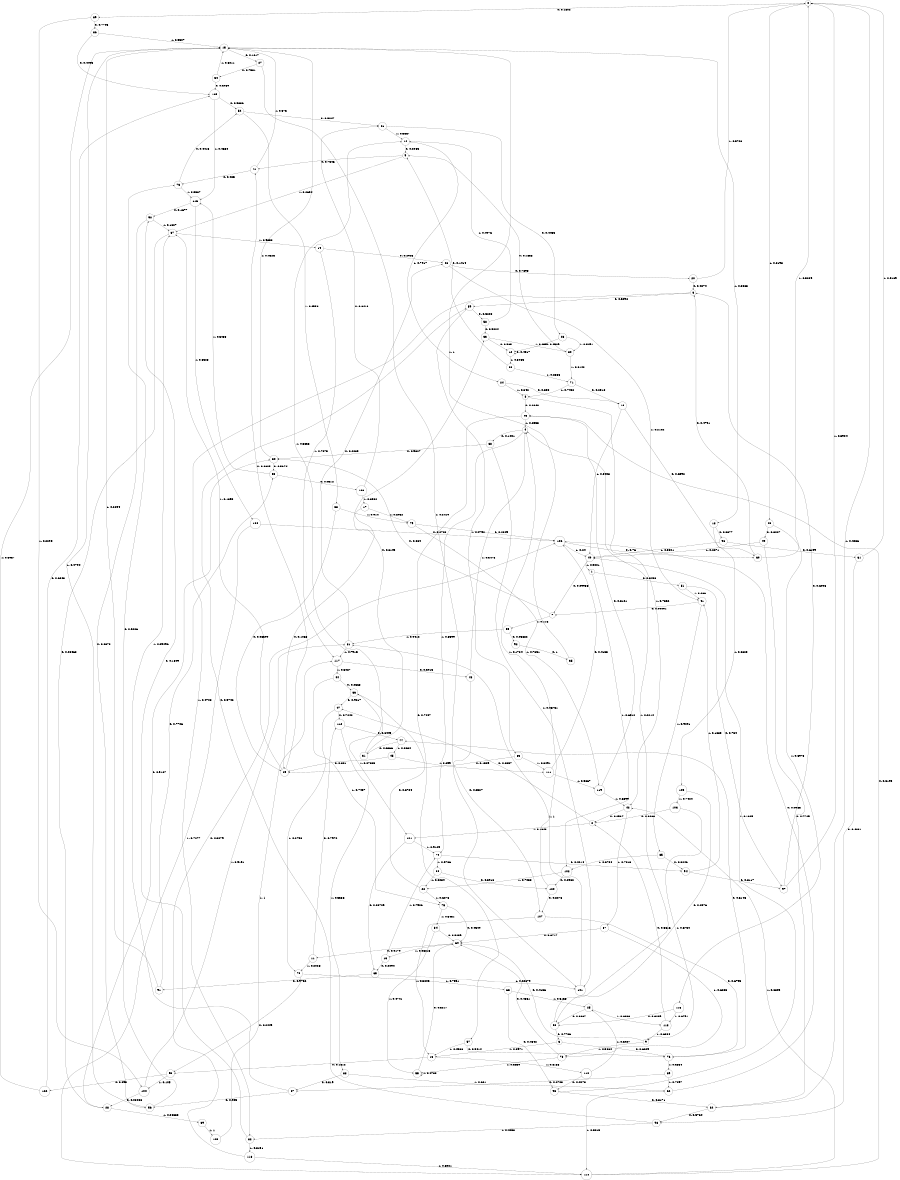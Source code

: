 digraph "ch35randomL8" {
size = "6,8.5";
ratio = "fill";
node [shape = circle];
node [fontsize = 24];
edge [fontsize = 24];
0 -> 89 [label = "0: 0.1802   "];
0 -> 43 [label = "1: 0.8198   "];
1 -> 51 [label = "0: 0.3488   "];
1 -> 102 [label = "1: 0.6512   "];
2 -> 47 [label = "0: 0.8357   "];
2 -> 121 [label = "1: 0.1643   "];
3 -> 76 [label = "0: 0.6029   "];
3 -> 16 [label = "1: 0.3971   "];
4 -> 68 [label = "0: 0.1401   "];
4 -> 74 [label = "1: 0.8599   "];
5 -> 72 [label = "0: 0.7346   "];
5 -> 37 [label = "1: 0.2654   "];
6 -> 59 [label = "0: 0.5292   "];
6 -> 82 [label = "1: 0.4708   "];
7 -> 30 [label = "0: 0.884    "];
7 -> 99 [label = "1: 0.116    "];
8 -> 46 [label = "0: 0.2648   "];
8 -> 42 [label = "1: 0.7352   "];
9 -> 64 [label = "0: 0.4136   "];
9 -> 78 [label = "1: 0.5864   "];
10 -> 60 [label = "0: 0.6592   "];
10 -> 40 [label = "1: 0.3408   "];
11 -> 112 [label = "0: 0.7972   "];
11 -> 70 [label = "1: 0.2028   "];
12 -> 12 [label = "0: 0.4517   "];
12 -> 36 [label = "1: 0.5483   "];
13 -> 65 [label = "0: 0.2094   "];
13 -> 74 [label = "1: 0.7906   "];
14 -> 5 [label = "0: 0.2083   "];
14 -> 24 [label = "1: 0.7917   "];
15 -> 27 [label = "0: 0.1617   "];
15 -> 18 [label = "1: 0.8383   "];
16 -> 95 [label = "0: 0.1812   "];
16 -> 110 [label = "1: 0.8188   "];
17 -> 29 [label = "0: 0.1068   "];
17 -> 79 [label = "1: 0.8932   "];
18 -> 96 [label = "0: 0.3377   "];
18 -> 105 [label = "1: 0.6623   "];
19 -> 26 [label = "0: 0.2925   "];
19 -> 117 [label = "1: 0.7075   "];
20 -> 6 [label = "0: 0.4274   "];
20 -> 0 [label = "1: 0.5726   "];
21 -> 23 [label = "0: 0.4433   "];
21 -> 14 [label = "1: 0.5567   "];
22 -> 66 [label = "0: 0.3724   "];
22 -> 75 [label = "1: 0.6276   "];
23 -> 12 [label = "0: 0.4509   "];
23 -> 80 [label = "1: 0.5491   "];
24 -> 10 [label = "0: 0.358    "];
24 -> 8 [label = "1: 0.642    "];
25 -> 50 [label = "0: 0.3667   "];
25 -> 113 [label = "1: 0.6333   "];
26 -> 20 [label = "0: 0.7898   "];
26 -> 41 [label = "1: 0.2102   "];
27 -> 54 [label = "0: 0.7581   "];
27 -> 101 [label = "1: 0.2419   "];
28 -> 30 [label = "0: 0.9167   "];
28 -> 39 [label = "1: 0.08333  "];
29 -> 72 [label = "0: 0.8605   "];
29 -> 37 [label = "1: 0.1395   "];
30 -> 53 [label = "0: 0.5674   "];
30 -> 15 [label = "1: 0.4326   "];
31 -> 33 [label = "0: 0.6145   "];
31 -> 14 [label = "1: 0.3855   "];
32 -> 98 [label = "0: 0.5764   "];
32 -> 0 [label = "1: 0.4236   "];
33 -> 12 [label = "0: 0.565    "];
33 -> 80 [label = "1: 0.435    "];
34 -> 64 [label = "0: 0.5259   "];
34 -> 55 [label = "1: 0.4741   "];
35 -> 15 [label = "1: 1        "];
36 -> 5 [label = "0: 0.1414   "];
36 -> 71 [label = "1: 0.8586   "];
37 -> 28 [label = "0: 0.06468  "];
37 -> 19 [label = "1: 0.9353   "];
38 -> 29 [label = "0: 0.08599  "];
38 -> 79 [label = "1: 0.914    "];
39 -> 123 [label = "1: 1        "];
40 -> 7 [label = "0: 0.09988  "];
40 -> 1 [label = "1: 0.9001   "];
41 -> 7 [label = "0: 0.09091  "];
41 -> 85 [label = "1: 0.9091   "];
42 -> 2 [label = "0: 0.2987   "];
42 -> 87 [label = "1: 0.7013   "];
43 -> 49 [label = "0: 0.3027   "];
43 -> 115 [label = "1: 0.6973   "];
44 -> 66 [label = "0: 0.2563   "];
44 -> 75 [label = "1: 0.7437   "];
45 -> 29 [label = "0: 0.301    "];
45 -> 111 [label = "1: 0.699    "];
46 -> 57 [label = "0: 0.7447   "];
46 -> 4 [label = "1: 0.2553   "];
47 -> 112 [label = "0: 0.7242   "];
47 -> 70 [label = "1: 0.2758   "];
48 -> 107 [label = "0: 0.6527   "];
48 -> 4 [label = "1: 0.3473   "];
49 -> 32 [label = "0: 0.7729   "];
49 -> 40 [label = "1: 0.2271   "];
50 -> 3 [label = "0: 0.7786   "];
50 -> 4 [label = "1: 0.2214   "];
51 -> 97 [label = "0: 0.734    "];
51 -> 41 [label = "1: 0.266    "];
52 -> 21 [label = "0: 0.5047   "];
52 -> 38 [label = "1: 0.4953   "];
53 -> 108 [label = "0: 0.4512   "];
53 -> 116 [label = "1: 0.5488   "];
54 -> 109 [label = "0: 0.3989   "];
54 -> 15 [label = "1: 0.6011   "];
55 -> 64 [label = "0: 0.5217   "];
55 -> 55 [label = "1: 0.4783   "];
56 -> 73 [label = "0: 0.5206   "];
56 -> 15 [label = "1: 0.4794   "];
57 -> 76 [label = "0: 0.5414   "];
57 -> 16 [label = "1: 0.4586   "];
58 -> 33 [label = "0: 0.5024   "];
58 -> 14 [label = "1: 0.4976   "];
59 -> 58 [label = "0: 0.5208   "];
59 -> 83 [label = "1: 0.4792   "];
60 -> 6 [label = "0: 0.4791   "];
60 -> 0 [label = "1: 0.5209   "];
61 -> 98 [label = "0: 0.4831   "];
61 -> 0 [label = "1: 0.5169   "];
62 -> 106 [label = "0: 0.4985   "];
62 -> 114 [label = "1: 0.5015   "];
63 -> 93 [label = "0: 0.4842   "];
63 -> 25 [label = "1: 0.5158   "];
64 -> 11 [label = "0: 0.9179   "];
64 -> 13 [label = "1: 0.08213  "];
65 -> 91 [label = "0: 0.9732   "];
65 -> 101 [label = "1: 0.02679  "];
66 -> 47 [label = "0: 0.9217   "];
66 -> 121 [label = "1: 0.07835  "];
67 -> 56 [label = "0: 0.905    "];
67 -> 37 [label = "1: 0.09496  "];
68 -> 30 [label = "0: 0.9327   "];
68 -> 101 [label = "1: 0.06731  "];
69 -> 67 [label = "0: 0.2703   "];
69 -> 62 [label = "1: 0.7297   "];
70 -> 95 [label = "0: 0.2449   "];
70 -> 63 [label = "1: 0.7551   "];
71 -> 10 [label = "0: 0.2518   "];
71 -> 8 [label = "1: 0.7482   "];
72 -> 73 [label = "0: 0.425    "];
72 -> 15 [label = "1: 0.575    "];
73 -> 52 [label = "0: 0.4413   "];
73 -> 116 [label = "1: 0.5587   "];
74 -> 94 [label = "0: 0.4214   "];
74 -> 84 [label = "1: 0.5786   "];
75 -> 64 [label = "0: 0.4549   "];
75 -> 34 [label = "1: 0.5451   "];
76 -> 77 [label = "0: 0.6146   "];
76 -> 69 [label = "1: 0.3854   "];
77 -> 31 [label = "0: 0.6366   "];
77 -> 45 [label = "1: 0.3634   "];
78 -> 64 [label = "0: 0.4361   "];
78 -> 55 [label = "1: 0.5639   "];
79 -> 106 [label = "0: 0.2349   "];
79 -> 119 [label = "1: 0.7651   "];
80 -> 5 [label = "0: 0.1858   "];
80 -> 71 [label = "1: 0.8142   "];
81 -> 26 [label = "0: 0.2085   "];
81 -> 117 [label = "1: 0.7915   "];
82 -> 90 [label = "0: 0.1849   "];
82 -> 118 [label = "1: 0.8151   "];
83 -> 29 [label = "0: 0.1509   "];
83 -> 111 [label = "1: 0.8491   "];
84 -> 120 [label = "0: 0.3916   "];
84 -> 22 [label = "1: 0.6084   "];
85 -> 94 [label = "0: 0.3246   "];
85 -> 102 [label = "1: 0.6754   "];
86 -> 109 [label = "0: 0.4493   "];
86 -> 15 [label = "1: 0.5507   "];
87 -> 64 [label = "0: 0.3717   "];
87 -> 78 [label = "1: 0.6283   "];
88 -> 67 [label = "0: 0.319    "];
88 -> 62 [label = "1: 0.681    "];
89 -> 86 [label = "0: 0.7705   "];
89 -> 100 [label = "1: 0.2295   "];
90 -> 56 [label = "0: 0.8373   "];
90 -> 37 [label = "1: 0.1627   "];
91 -> 53 [label = "0: 0.7706   "];
91 -> 15 [label = "1: 0.2294   "];
92 -> 35 [label = "0: 1        "];
93 -> 32 [label = "0: 0.8171   "];
93 -> 40 [label = "1: 0.1829   "];
94 -> 97 [label = "0: 0.8117   "];
94 -> 41 [label = "1: 0.1883   "];
95 -> 122 [label = "0: 0.895    "];
95 -> 100 [label = "1: 0.105    "];
96 -> 61 [label = "0: 0.6199   "];
96 -> 40 [label = "1: 0.3801   "];
97 -> 6 [label = "0: 0.6096   "];
97 -> 0 [label = "1: 0.3904   "];
98 -> 59 [label = "0: 0.5742   "];
98 -> 82 [label = "1: 0.4258   "];
99 -> 92 [label = "0: 0.05882  "];
99 -> 81 [label = "1: 0.9412   "];
100 -> 28 [label = "0: 0.08088  "];
100 -> 81 [label = "1: 0.9191   "];
101 -> 81 [label = "1: 1        "];
102 -> 120 [label = "0: 0.2962   "];
102 -> 22 [label = "1: 0.7038   "];
103 -> 2 [label = "0: 0.3266   "];
103 -> 9 [label = "1: 0.6734   "];
104 -> 106 [label = "0: 0.2723   "];
104 -> 114 [label = "1: 0.7277   "];
105 -> 50 [label = "0: 0.2576   "];
105 -> 103 [label = "1: 0.7424   "];
106 -> 60 [label = "0: 0.76     "];
106 -> 40 [label = "1: 0.24     "];
107 -> 76 [label = "0: 0.6795   "];
107 -> 16 [label = "1: 0.3205   "];
108 -> 21 [label = "0: 0.6418   "];
108 -> 17 [label = "1: 0.3582   "];
109 -> 52 [label = "0: 0.5336   "];
109 -> 116 [label = "1: 0.4664   "];
110 -> 93 [label = "0: 0.4073   "];
110 -> 25 [label = "1: 0.5927   "];
111 -> 106 [label = "0: 0.4133   "];
111 -> 119 [label = "1: 0.5867   "];
112 -> 77 [label = "0: 0.6445   "];
112 -> 88 [label = "1: 0.3555   "];
113 -> 2 [label = "0: 0.3616   "];
113 -> 9 [label = "1: 0.6384   "];
114 -> 46 [label = "0: 0.3195   "];
114 -> 42 [label = "1: 0.6805   "];
115 -> 50 [label = "0: 0.3209   "];
115 -> 113 [label = "1: 0.6791   "];
116 -> 90 [label = "0: 0.1677   "];
116 -> 104 [label = "1: 0.8323   "];
117 -> 48 [label = "0: 0.3913   "];
117 -> 44 [label = "1: 0.6087   "];
118 -> 106 [label = "0: 0.3079   "];
118 -> 114 [label = "1: 0.6921   "];
119 -> 46 [label = "0: 0.3101   "];
119 -> 42 [label = "1: 0.6899   "];
120 -> 107 [label = "0: 0.8276   "];
120 -> 4 [label = "1: 0.1724   "];
121 -> 65 [label = "0: 0.08709  "];
121 -> 74 [label = "1: 0.9129   "];
122 -> 109 [label = "0: 0.6043   "];
122 -> 15 [label = "1: 0.3957   "];
123 -> 117 [label = "1: 1        "];
}